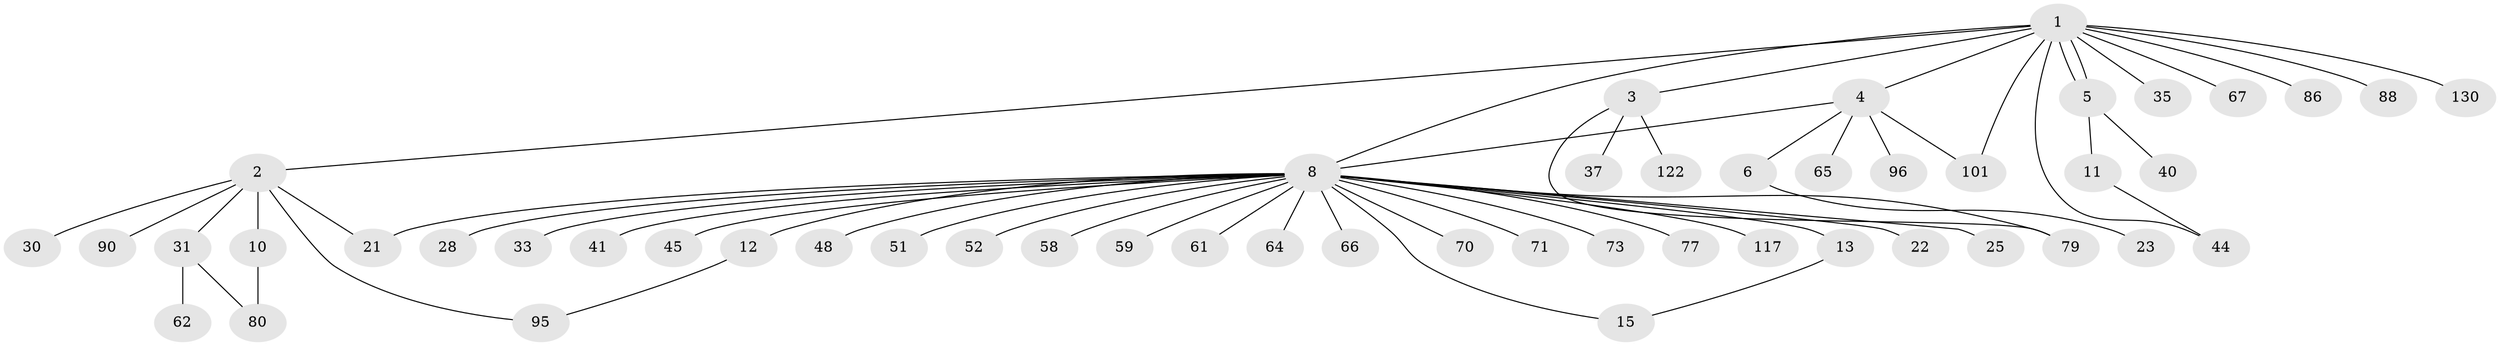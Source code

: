 // original degree distribution, {14: 0.015151515151515152, 7: 0.015151515151515152, 4: 0.03787878787878788, 6: 0.015151515151515152, 2: 0.21212121212121213, 13: 0.007575757575757576, 12: 0.007575757575757576, 3: 0.11363636363636363, 5: 0.015151515151515152, 1: 0.5606060606060606}
// Generated by graph-tools (version 1.1) at 2025/18/03/04/25 18:18:08]
// undirected, 52 vertices, 60 edges
graph export_dot {
graph [start="1"]
  node [color=gray90,style=filled];
  1;
  2;
  3;
  4;
  5 [super="+7+32+94+104"];
  6 [super="+14"];
  8 [super="+39+60+119+102+9+29+53+36+27+69"];
  10 [super="+124+76"];
  11 [super="+63"];
  12 [super="+17+18"];
  13 [super="+112"];
  15 [super="+47+93"];
  21;
  22;
  23;
  25;
  28 [super="+43"];
  30;
  31;
  33 [super="+75"];
  35;
  37 [super="+131"];
  40 [super="+83+109+126+84"];
  41 [super="+105+106+50"];
  44 [super="+81"];
  45;
  48 [super="+85+98"];
  51;
  52;
  58 [super="+72"];
  59;
  61;
  62;
  64;
  65;
  66;
  67;
  70;
  71;
  73 [super="+87"];
  77;
  79;
  80;
  86 [super="+125"];
  88;
  90;
  95 [super="+116"];
  96;
  101;
  117;
  122;
  130;
  1 -- 2;
  1 -- 3;
  1 -- 4;
  1 -- 5;
  1 -- 5;
  1 -- 8 [weight=2];
  1 -- 35;
  1 -- 44;
  1 -- 67;
  1 -- 86;
  1 -- 88;
  1 -- 101;
  1 -- 130;
  2 -- 10;
  2 -- 21;
  2 -- 30;
  2 -- 31;
  2 -- 90;
  2 -- 95;
  3 -- 37;
  3 -- 79;
  3 -- 122;
  4 -- 6;
  4 -- 65;
  4 -- 96;
  4 -- 101;
  4 -- 8;
  5 -- 40;
  5 -- 11;
  6 -- 23;
  8 -- 12 [weight=2];
  8 -- 13;
  8 -- 48;
  8 -- 73;
  8 -- 79;
  8 -- 64;
  8 -- 66;
  8 -- 70;
  8 -- 71;
  8 -- 15;
  8 -- 21;
  8 -- 22;
  8 -- 25;
  8 -- 28;
  8 -- 33;
  8 -- 41;
  8 -- 52;
  8 -- 58;
  8 -- 59;
  8 -- 61;
  8 -- 45;
  8 -- 117;
  8 -- 51;
  8 -- 77;
  10 -- 80;
  11 -- 44;
  12 -- 95;
  13 -- 15;
  31 -- 62;
  31 -- 80;
}

